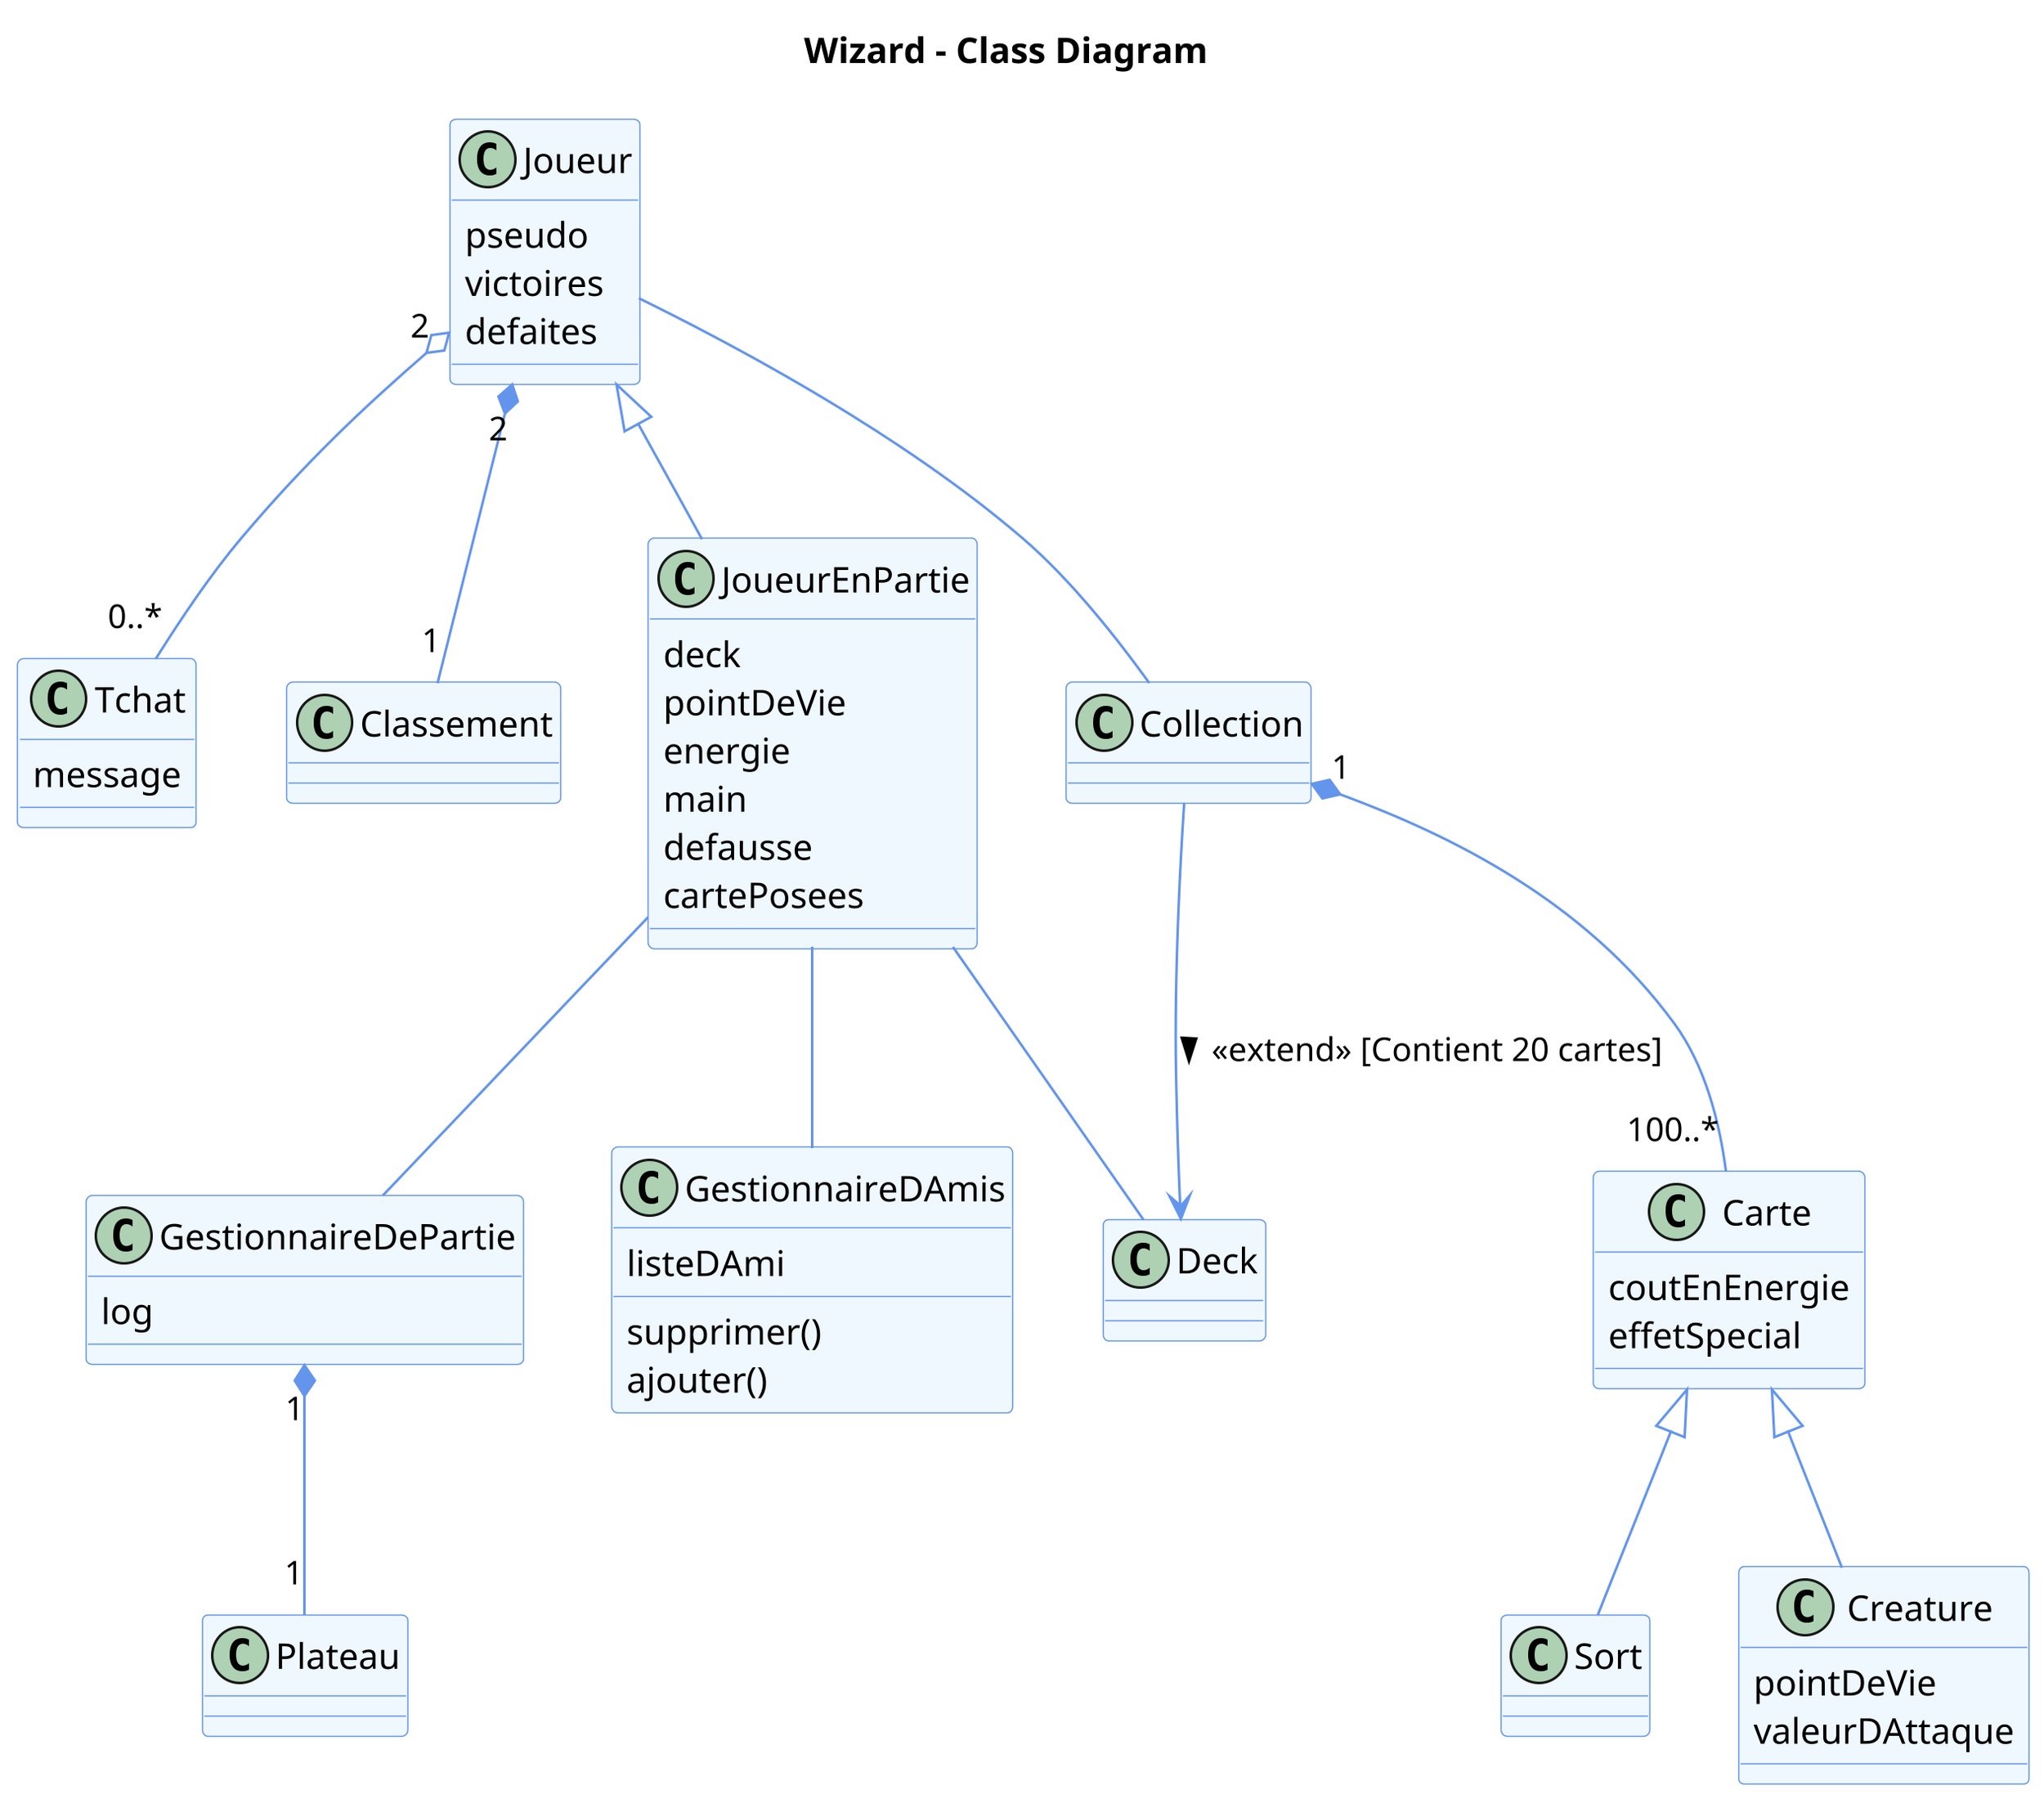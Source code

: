 @startuml

title Wizard - Class Diagram

'accessibilité
skinparam classAttributeIconSize 0

'pas d'ombre
skinparam shadowing false

'taille de l'image
skinparam dpi 300 

'couleurs
skinparam class {
  BackgroundColor AliceBlue
  ArrowColor CornflowerBlue
  BorderColor CornflowerBlue
}
skinparam stereotypeCBackgroundColor OldLace

class Tchat {
  message
}

class Classement {
}

class Joueur {
  pseudo
  victoires
  defaites
}

class GestionnaireDAmis {
  listeDAmi
  supprimer()
  ajouter()
}

class JoueurEnPartie {
  deck
  pointDeVie
  energie
  main
  defausse
  cartePosees
}

class Deck {

}

class Collection {

}

class Carte {
  coutEnEnergie
  effetSpecial
}

class Creature {
  pointDeVie
  valeurDAttaque
}

class Sort {

}

class GestionnaireDePartie {
  log
}

class Plateau {

}


Joueur "2" *-- "1" Classement
Joueur "2" o-- "0..*" Tchat
Joueur <|-- JoueurEnPartie
JoueurEnPartie -- Deck
JoueurEnPartie -- GestionnaireDAmis
Joueur -- Collection
Collection "1" *-- "100..*" Carte
Collection --> Deck: <<extend>> [Contient 20 cartes] >
Carte <|-- Creature
Carte <|-- Sort
JoueurEnPartie -- GestionnaireDePartie
GestionnaireDePartie "1" *-- "1" Plateau


@enduml

